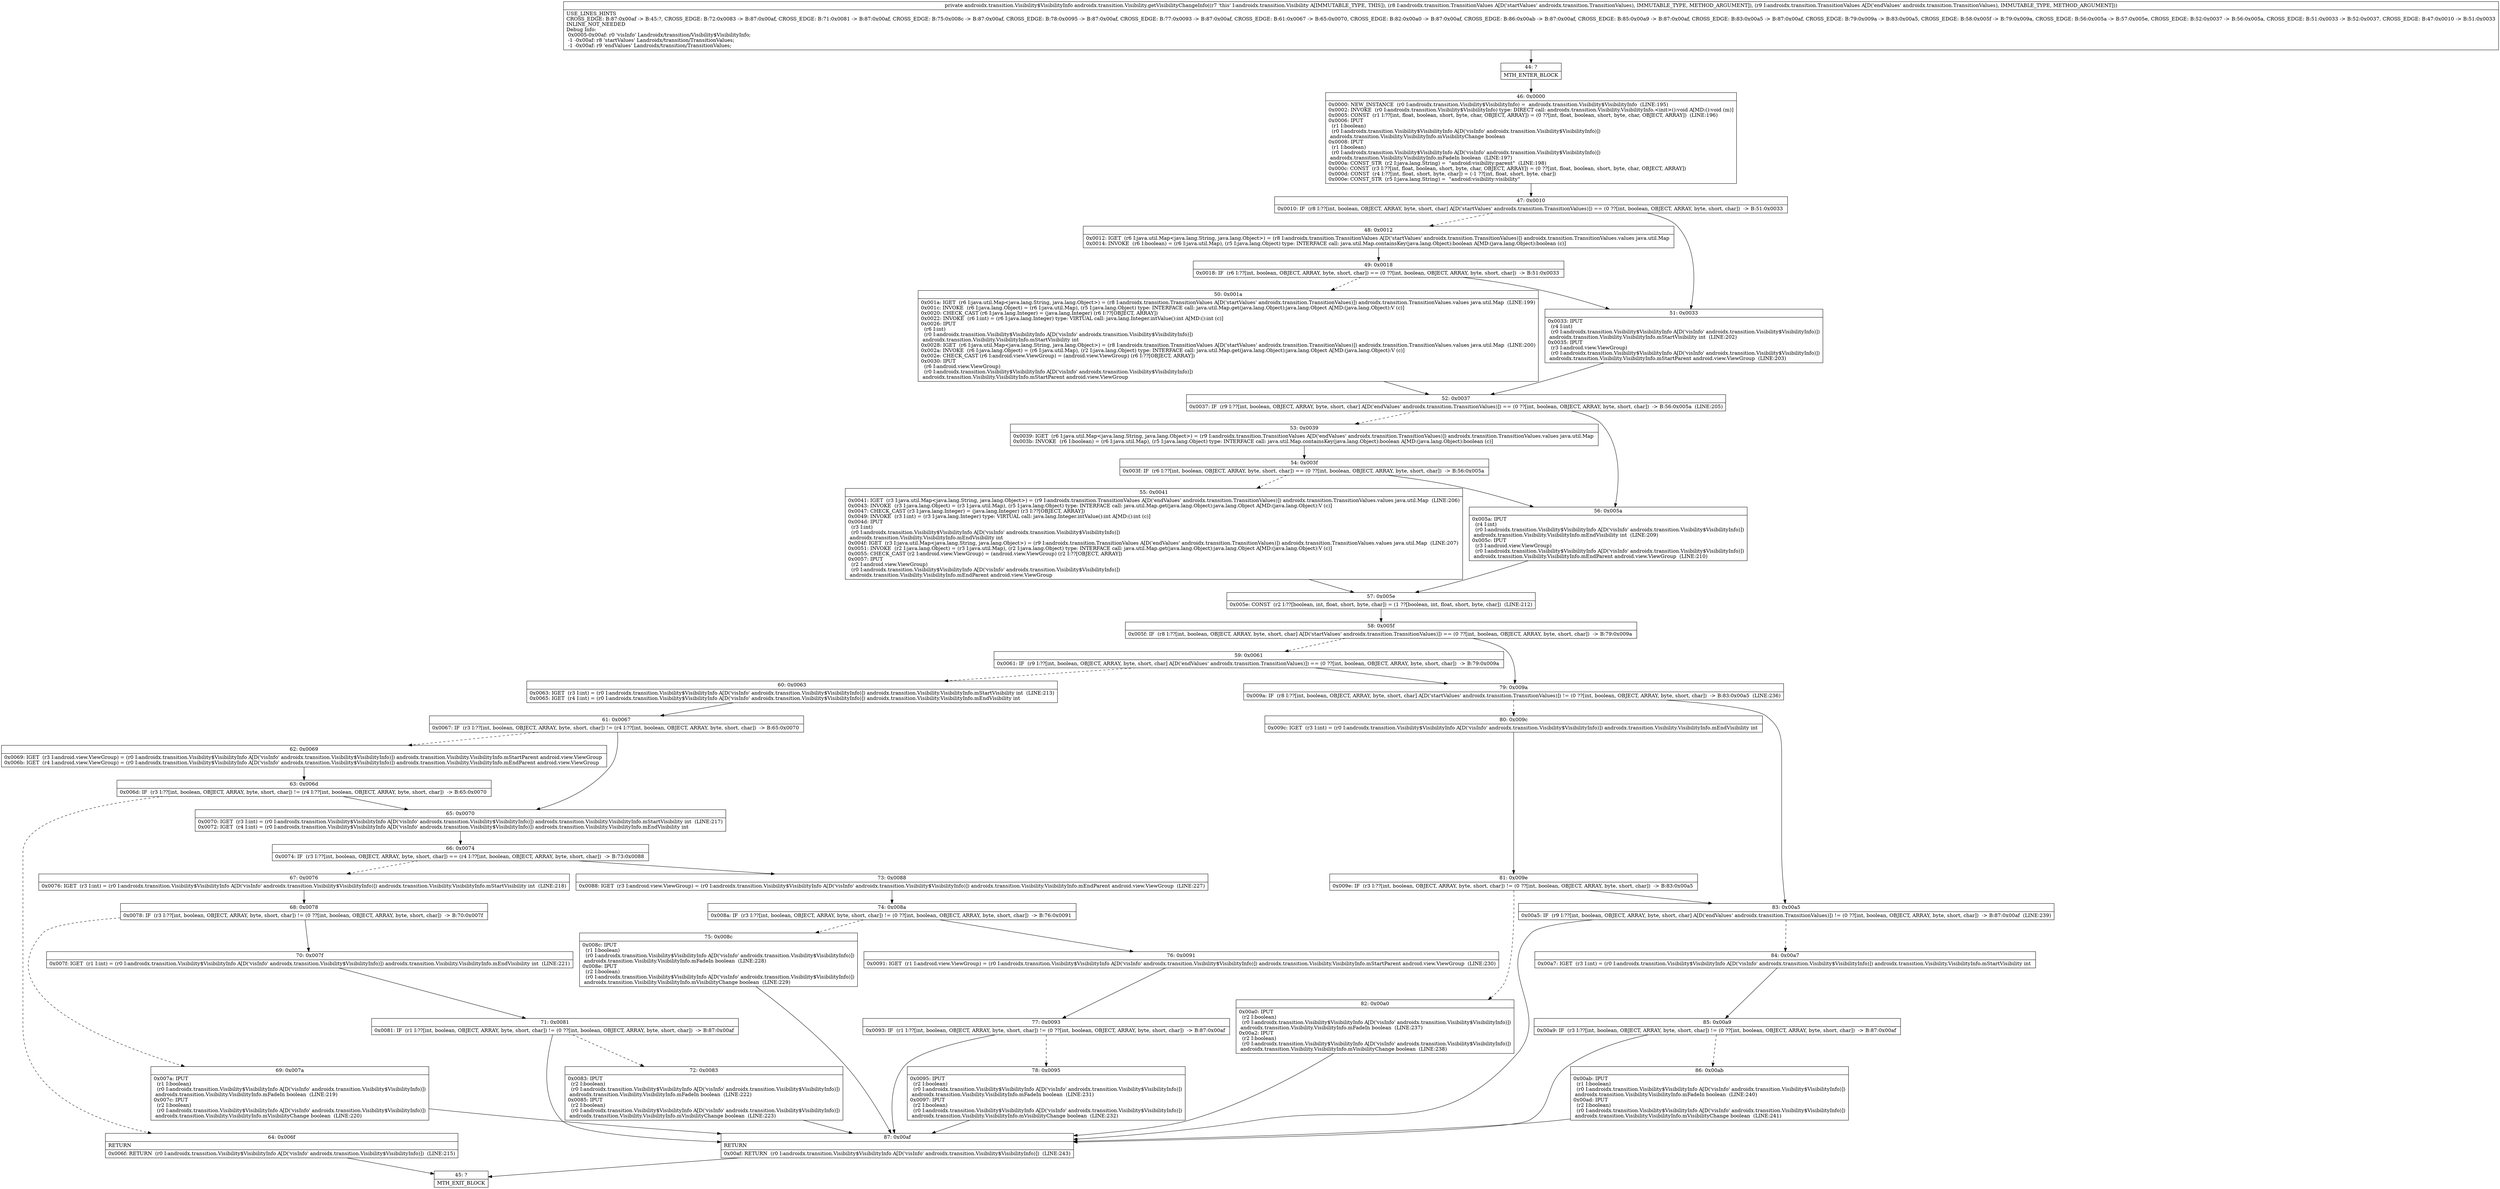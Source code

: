 digraph "CFG forandroidx.transition.Visibility.getVisibilityChangeInfo(Landroidx\/transition\/TransitionValues;Landroidx\/transition\/TransitionValues;)Landroidx\/transition\/Visibility$VisibilityInfo;" {
Node_44 [shape=record,label="{44\:\ ?|MTH_ENTER_BLOCK\l}"];
Node_46 [shape=record,label="{46\:\ 0x0000|0x0000: NEW_INSTANCE  (r0 I:androidx.transition.Visibility$VisibilityInfo) =  androidx.transition.Visibility$VisibilityInfo  (LINE:195)\l0x0002: INVOKE  (r0 I:androidx.transition.Visibility$VisibilityInfo) type: DIRECT call: androidx.transition.Visibility.VisibilityInfo.\<init\>():void A[MD:():void (m)]\l0x0005: CONST  (r1 I:??[int, float, boolean, short, byte, char, OBJECT, ARRAY]) = (0 ??[int, float, boolean, short, byte, char, OBJECT, ARRAY])  (LINE:196)\l0x0006: IPUT  \l  (r1 I:boolean)\l  (r0 I:androidx.transition.Visibility$VisibilityInfo A[D('visInfo' androidx.transition.Visibility$VisibilityInfo)])\l androidx.transition.Visibility.VisibilityInfo.mVisibilityChange boolean \l0x0008: IPUT  \l  (r1 I:boolean)\l  (r0 I:androidx.transition.Visibility$VisibilityInfo A[D('visInfo' androidx.transition.Visibility$VisibilityInfo)])\l androidx.transition.Visibility.VisibilityInfo.mFadeIn boolean  (LINE:197)\l0x000a: CONST_STR  (r2 I:java.lang.String) =  \"android:visibility:parent\"  (LINE:198)\l0x000c: CONST  (r3 I:??[int, float, boolean, short, byte, char, OBJECT, ARRAY]) = (0 ??[int, float, boolean, short, byte, char, OBJECT, ARRAY]) \l0x000d: CONST  (r4 I:??[int, float, short, byte, char]) = (\-1 ??[int, float, short, byte, char]) \l0x000e: CONST_STR  (r5 I:java.lang.String) =  \"android:visibility:visibility\" \l}"];
Node_47 [shape=record,label="{47\:\ 0x0010|0x0010: IF  (r8 I:??[int, boolean, OBJECT, ARRAY, byte, short, char] A[D('startValues' androidx.transition.TransitionValues)]) == (0 ??[int, boolean, OBJECT, ARRAY, byte, short, char])  \-\> B:51:0x0033 \l}"];
Node_48 [shape=record,label="{48\:\ 0x0012|0x0012: IGET  (r6 I:java.util.Map\<java.lang.String, java.lang.Object\>) = (r8 I:androidx.transition.TransitionValues A[D('startValues' androidx.transition.TransitionValues)]) androidx.transition.TransitionValues.values java.util.Map \l0x0014: INVOKE  (r6 I:boolean) = (r6 I:java.util.Map), (r5 I:java.lang.Object) type: INTERFACE call: java.util.Map.containsKey(java.lang.Object):boolean A[MD:(java.lang.Object):boolean (c)]\l}"];
Node_49 [shape=record,label="{49\:\ 0x0018|0x0018: IF  (r6 I:??[int, boolean, OBJECT, ARRAY, byte, short, char]) == (0 ??[int, boolean, OBJECT, ARRAY, byte, short, char])  \-\> B:51:0x0033 \l}"];
Node_50 [shape=record,label="{50\:\ 0x001a|0x001a: IGET  (r6 I:java.util.Map\<java.lang.String, java.lang.Object\>) = (r8 I:androidx.transition.TransitionValues A[D('startValues' androidx.transition.TransitionValues)]) androidx.transition.TransitionValues.values java.util.Map  (LINE:199)\l0x001c: INVOKE  (r6 I:java.lang.Object) = (r6 I:java.util.Map), (r5 I:java.lang.Object) type: INTERFACE call: java.util.Map.get(java.lang.Object):java.lang.Object A[MD:(java.lang.Object):V (c)]\l0x0020: CHECK_CAST (r6 I:java.lang.Integer) = (java.lang.Integer) (r6 I:??[OBJECT, ARRAY]) \l0x0022: INVOKE  (r6 I:int) = (r6 I:java.lang.Integer) type: VIRTUAL call: java.lang.Integer.intValue():int A[MD:():int (c)]\l0x0026: IPUT  \l  (r6 I:int)\l  (r0 I:androidx.transition.Visibility$VisibilityInfo A[D('visInfo' androidx.transition.Visibility$VisibilityInfo)])\l androidx.transition.Visibility.VisibilityInfo.mStartVisibility int \l0x0028: IGET  (r6 I:java.util.Map\<java.lang.String, java.lang.Object\>) = (r8 I:androidx.transition.TransitionValues A[D('startValues' androidx.transition.TransitionValues)]) androidx.transition.TransitionValues.values java.util.Map  (LINE:200)\l0x002a: INVOKE  (r6 I:java.lang.Object) = (r6 I:java.util.Map), (r2 I:java.lang.Object) type: INTERFACE call: java.util.Map.get(java.lang.Object):java.lang.Object A[MD:(java.lang.Object):V (c)]\l0x002e: CHECK_CAST (r6 I:android.view.ViewGroup) = (android.view.ViewGroup) (r6 I:??[OBJECT, ARRAY]) \l0x0030: IPUT  \l  (r6 I:android.view.ViewGroup)\l  (r0 I:androidx.transition.Visibility$VisibilityInfo A[D('visInfo' androidx.transition.Visibility$VisibilityInfo)])\l androidx.transition.Visibility.VisibilityInfo.mStartParent android.view.ViewGroup \l}"];
Node_52 [shape=record,label="{52\:\ 0x0037|0x0037: IF  (r9 I:??[int, boolean, OBJECT, ARRAY, byte, short, char] A[D('endValues' androidx.transition.TransitionValues)]) == (0 ??[int, boolean, OBJECT, ARRAY, byte, short, char])  \-\> B:56:0x005a  (LINE:205)\l}"];
Node_53 [shape=record,label="{53\:\ 0x0039|0x0039: IGET  (r6 I:java.util.Map\<java.lang.String, java.lang.Object\>) = (r9 I:androidx.transition.TransitionValues A[D('endValues' androidx.transition.TransitionValues)]) androidx.transition.TransitionValues.values java.util.Map \l0x003b: INVOKE  (r6 I:boolean) = (r6 I:java.util.Map), (r5 I:java.lang.Object) type: INTERFACE call: java.util.Map.containsKey(java.lang.Object):boolean A[MD:(java.lang.Object):boolean (c)]\l}"];
Node_54 [shape=record,label="{54\:\ 0x003f|0x003f: IF  (r6 I:??[int, boolean, OBJECT, ARRAY, byte, short, char]) == (0 ??[int, boolean, OBJECT, ARRAY, byte, short, char])  \-\> B:56:0x005a \l}"];
Node_55 [shape=record,label="{55\:\ 0x0041|0x0041: IGET  (r3 I:java.util.Map\<java.lang.String, java.lang.Object\>) = (r9 I:androidx.transition.TransitionValues A[D('endValues' androidx.transition.TransitionValues)]) androidx.transition.TransitionValues.values java.util.Map  (LINE:206)\l0x0043: INVOKE  (r3 I:java.lang.Object) = (r3 I:java.util.Map), (r5 I:java.lang.Object) type: INTERFACE call: java.util.Map.get(java.lang.Object):java.lang.Object A[MD:(java.lang.Object):V (c)]\l0x0047: CHECK_CAST (r3 I:java.lang.Integer) = (java.lang.Integer) (r3 I:??[OBJECT, ARRAY]) \l0x0049: INVOKE  (r3 I:int) = (r3 I:java.lang.Integer) type: VIRTUAL call: java.lang.Integer.intValue():int A[MD:():int (c)]\l0x004d: IPUT  \l  (r3 I:int)\l  (r0 I:androidx.transition.Visibility$VisibilityInfo A[D('visInfo' androidx.transition.Visibility$VisibilityInfo)])\l androidx.transition.Visibility.VisibilityInfo.mEndVisibility int \l0x004f: IGET  (r3 I:java.util.Map\<java.lang.String, java.lang.Object\>) = (r9 I:androidx.transition.TransitionValues A[D('endValues' androidx.transition.TransitionValues)]) androidx.transition.TransitionValues.values java.util.Map  (LINE:207)\l0x0051: INVOKE  (r2 I:java.lang.Object) = (r3 I:java.util.Map), (r2 I:java.lang.Object) type: INTERFACE call: java.util.Map.get(java.lang.Object):java.lang.Object A[MD:(java.lang.Object):V (c)]\l0x0055: CHECK_CAST (r2 I:android.view.ViewGroup) = (android.view.ViewGroup) (r2 I:??[OBJECT, ARRAY]) \l0x0057: IPUT  \l  (r2 I:android.view.ViewGroup)\l  (r0 I:androidx.transition.Visibility$VisibilityInfo A[D('visInfo' androidx.transition.Visibility$VisibilityInfo)])\l androidx.transition.Visibility.VisibilityInfo.mEndParent android.view.ViewGroup \l}"];
Node_57 [shape=record,label="{57\:\ 0x005e|0x005e: CONST  (r2 I:??[boolean, int, float, short, byte, char]) = (1 ??[boolean, int, float, short, byte, char])  (LINE:212)\l}"];
Node_58 [shape=record,label="{58\:\ 0x005f|0x005f: IF  (r8 I:??[int, boolean, OBJECT, ARRAY, byte, short, char] A[D('startValues' androidx.transition.TransitionValues)]) == (0 ??[int, boolean, OBJECT, ARRAY, byte, short, char])  \-\> B:79:0x009a \l}"];
Node_59 [shape=record,label="{59\:\ 0x0061|0x0061: IF  (r9 I:??[int, boolean, OBJECT, ARRAY, byte, short, char] A[D('endValues' androidx.transition.TransitionValues)]) == (0 ??[int, boolean, OBJECT, ARRAY, byte, short, char])  \-\> B:79:0x009a \l}"];
Node_60 [shape=record,label="{60\:\ 0x0063|0x0063: IGET  (r3 I:int) = (r0 I:androidx.transition.Visibility$VisibilityInfo A[D('visInfo' androidx.transition.Visibility$VisibilityInfo)]) androidx.transition.Visibility.VisibilityInfo.mStartVisibility int  (LINE:213)\l0x0065: IGET  (r4 I:int) = (r0 I:androidx.transition.Visibility$VisibilityInfo A[D('visInfo' androidx.transition.Visibility$VisibilityInfo)]) androidx.transition.Visibility.VisibilityInfo.mEndVisibility int \l}"];
Node_61 [shape=record,label="{61\:\ 0x0067|0x0067: IF  (r3 I:??[int, boolean, OBJECT, ARRAY, byte, short, char]) != (r4 I:??[int, boolean, OBJECT, ARRAY, byte, short, char])  \-\> B:65:0x0070 \l}"];
Node_62 [shape=record,label="{62\:\ 0x0069|0x0069: IGET  (r3 I:android.view.ViewGroup) = (r0 I:androidx.transition.Visibility$VisibilityInfo A[D('visInfo' androidx.transition.Visibility$VisibilityInfo)]) androidx.transition.Visibility.VisibilityInfo.mStartParent android.view.ViewGroup \l0x006b: IGET  (r4 I:android.view.ViewGroup) = (r0 I:androidx.transition.Visibility$VisibilityInfo A[D('visInfo' androidx.transition.Visibility$VisibilityInfo)]) androidx.transition.Visibility.VisibilityInfo.mEndParent android.view.ViewGroup \l}"];
Node_63 [shape=record,label="{63\:\ 0x006d|0x006d: IF  (r3 I:??[int, boolean, OBJECT, ARRAY, byte, short, char]) != (r4 I:??[int, boolean, OBJECT, ARRAY, byte, short, char])  \-\> B:65:0x0070 \l}"];
Node_64 [shape=record,label="{64\:\ 0x006f|RETURN\l|0x006f: RETURN  (r0 I:androidx.transition.Visibility$VisibilityInfo A[D('visInfo' androidx.transition.Visibility$VisibilityInfo)])  (LINE:215)\l}"];
Node_45 [shape=record,label="{45\:\ ?|MTH_EXIT_BLOCK\l}"];
Node_65 [shape=record,label="{65\:\ 0x0070|0x0070: IGET  (r3 I:int) = (r0 I:androidx.transition.Visibility$VisibilityInfo A[D('visInfo' androidx.transition.Visibility$VisibilityInfo)]) androidx.transition.Visibility.VisibilityInfo.mStartVisibility int  (LINE:217)\l0x0072: IGET  (r4 I:int) = (r0 I:androidx.transition.Visibility$VisibilityInfo A[D('visInfo' androidx.transition.Visibility$VisibilityInfo)]) androidx.transition.Visibility.VisibilityInfo.mEndVisibility int \l}"];
Node_66 [shape=record,label="{66\:\ 0x0074|0x0074: IF  (r3 I:??[int, boolean, OBJECT, ARRAY, byte, short, char]) == (r4 I:??[int, boolean, OBJECT, ARRAY, byte, short, char])  \-\> B:73:0x0088 \l}"];
Node_67 [shape=record,label="{67\:\ 0x0076|0x0076: IGET  (r3 I:int) = (r0 I:androidx.transition.Visibility$VisibilityInfo A[D('visInfo' androidx.transition.Visibility$VisibilityInfo)]) androidx.transition.Visibility.VisibilityInfo.mStartVisibility int  (LINE:218)\l}"];
Node_68 [shape=record,label="{68\:\ 0x0078|0x0078: IF  (r3 I:??[int, boolean, OBJECT, ARRAY, byte, short, char]) != (0 ??[int, boolean, OBJECT, ARRAY, byte, short, char])  \-\> B:70:0x007f \l}"];
Node_69 [shape=record,label="{69\:\ 0x007a|0x007a: IPUT  \l  (r1 I:boolean)\l  (r0 I:androidx.transition.Visibility$VisibilityInfo A[D('visInfo' androidx.transition.Visibility$VisibilityInfo)])\l androidx.transition.Visibility.VisibilityInfo.mFadeIn boolean  (LINE:219)\l0x007c: IPUT  \l  (r2 I:boolean)\l  (r0 I:androidx.transition.Visibility$VisibilityInfo A[D('visInfo' androidx.transition.Visibility$VisibilityInfo)])\l androidx.transition.Visibility.VisibilityInfo.mVisibilityChange boolean  (LINE:220)\l}"];
Node_87 [shape=record,label="{87\:\ 0x00af|RETURN\l|0x00af: RETURN  (r0 I:androidx.transition.Visibility$VisibilityInfo A[D('visInfo' androidx.transition.Visibility$VisibilityInfo)])  (LINE:243)\l}"];
Node_70 [shape=record,label="{70\:\ 0x007f|0x007f: IGET  (r1 I:int) = (r0 I:androidx.transition.Visibility$VisibilityInfo A[D('visInfo' androidx.transition.Visibility$VisibilityInfo)]) androidx.transition.Visibility.VisibilityInfo.mEndVisibility int  (LINE:221)\l}"];
Node_71 [shape=record,label="{71\:\ 0x0081|0x0081: IF  (r1 I:??[int, boolean, OBJECT, ARRAY, byte, short, char]) != (0 ??[int, boolean, OBJECT, ARRAY, byte, short, char])  \-\> B:87:0x00af \l}"];
Node_72 [shape=record,label="{72\:\ 0x0083|0x0083: IPUT  \l  (r2 I:boolean)\l  (r0 I:androidx.transition.Visibility$VisibilityInfo A[D('visInfo' androidx.transition.Visibility$VisibilityInfo)])\l androidx.transition.Visibility.VisibilityInfo.mFadeIn boolean  (LINE:222)\l0x0085: IPUT  \l  (r2 I:boolean)\l  (r0 I:androidx.transition.Visibility$VisibilityInfo A[D('visInfo' androidx.transition.Visibility$VisibilityInfo)])\l androidx.transition.Visibility.VisibilityInfo.mVisibilityChange boolean  (LINE:223)\l}"];
Node_73 [shape=record,label="{73\:\ 0x0088|0x0088: IGET  (r3 I:android.view.ViewGroup) = (r0 I:androidx.transition.Visibility$VisibilityInfo A[D('visInfo' androidx.transition.Visibility$VisibilityInfo)]) androidx.transition.Visibility.VisibilityInfo.mEndParent android.view.ViewGroup  (LINE:227)\l}"];
Node_74 [shape=record,label="{74\:\ 0x008a|0x008a: IF  (r3 I:??[int, boolean, OBJECT, ARRAY, byte, short, char]) != (0 ??[int, boolean, OBJECT, ARRAY, byte, short, char])  \-\> B:76:0x0091 \l}"];
Node_75 [shape=record,label="{75\:\ 0x008c|0x008c: IPUT  \l  (r1 I:boolean)\l  (r0 I:androidx.transition.Visibility$VisibilityInfo A[D('visInfo' androidx.transition.Visibility$VisibilityInfo)])\l androidx.transition.Visibility.VisibilityInfo.mFadeIn boolean  (LINE:228)\l0x008e: IPUT  \l  (r2 I:boolean)\l  (r0 I:androidx.transition.Visibility$VisibilityInfo A[D('visInfo' androidx.transition.Visibility$VisibilityInfo)])\l androidx.transition.Visibility.VisibilityInfo.mVisibilityChange boolean  (LINE:229)\l}"];
Node_76 [shape=record,label="{76\:\ 0x0091|0x0091: IGET  (r1 I:android.view.ViewGroup) = (r0 I:androidx.transition.Visibility$VisibilityInfo A[D('visInfo' androidx.transition.Visibility$VisibilityInfo)]) androidx.transition.Visibility.VisibilityInfo.mStartParent android.view.ViewGroup  (LINE:230)\l}"];
Node_77 [shape=record,label="{77\:\ 0x0093|0x0093: IF  (r1 I:??[int, boolean, OBJECT, ARRAY, byte, short, char]) != (0 ??[int, boolean, OBJECT, ARRAY, byte, short, char])  \-\> B:87:0x00af \l}"];
Node_78 [shape=record,label="{78\:\ 0x0095|0x0095: IPUT  \l  (r2 I:boolean)\l  (r0 I:androidx.transition.Visibility$VisibilityInfo A[D('visInfo' androidx.transition.Visibility$VisibilityInfo)])\l androidx.transition.Visibility.VisibilityInfo.mFadeIn boolean  (LINE:231)\l0x0097: IPUT  \l  (r2 I:boolean)\l  (r0 I:androidx.transition.Visibility$VisibilityInfo A[D('visInfo' androidx.transition.Visibility$VisibilityInfo)])\l androidx.transition.Visibility.VisibilityInfo.mVisibilityChange boolean  (LINE:232)\l}"];
Node_79 [shape=record,label="{79\:\ 0x009a|0x009a: IF  (r8 I:??[int, boolean, OBJECT, ARRAY, byte, short, char] A[D('startValues' androidx.transition.TransitionValues)]) != (0 ??[int, boolean, OBJECT, ARRAY, byte, short, char])  \-\> B:83:0x00a5  (LINE:236)\l}"];
Node_80 [shape=record,label="{80\:\ 0x009c|0x009c: IGET  (r3 I:int) = (r0 I:androidx.transition.Visibility$VisibilityInfo A[D('visInfo' androidx.transition.Visibility$VisibilityInfo)]) androidx.transition.Visibility.VisibilityInfo.mEndVisibility int \l}"];
Node_81 [shape=record,label="{81\:\ 0x009e|0x009e: IF  (r3 I:??[int, boolean, OBJECT, ARRAY, byte, short, char]) != (0 ??[int, boolean, OBJECT, ARRAY, byte, short, char])  \-\> B:83:0x00a5 \l}"];
Node_82 [shape=record,label="{82\:\ 0x00a0|0x00a0: IPUT  \l  (r2 I:boolean)\l  (r0 I:androidx.transition.Visibility$VisibilityInfo A[D('visInfo' androidx.transition.Visibility$VisibilityInfo)])\l androidx.transition.Visibility.VisibilityInfo.mFadeIn boolean  (LINE:237)\l0x00a2: IPUT  \l  (r2 I:boolean)\l  (r0 I:androidx.transition.Visibility$VisibilityInfo A[D('visInfo' androidx.transition.Visibility$VisibilityInfo)])\l androidx.transition.Visibility.VisibilityInfo.mVisibilityChange boolean  (LINE:238)\l}"];
Node_83 [shape=record,label="{83\:\ 0x00a5|0x00a5: IF  (r9 I:??[int, boolean, OBJECT, ARRAY, byte, short, char] A[D('endValues' androidx.transition.TransitionValues)]) != (0 ??[int, boolean, OBJECT, ARRAY, byte, short, char])  \-\> B:87:0x00af  (LINE:239)\l}"];
Node_84 [shape=record,label="{84\:\ 0x00a7|0x00a7: IGET  (r3 I:int) = (r0 I:androidx.transition.Visibility$VisibilityInfo A[D('visInfo' androidx.transition.Visibility$VisibilityInfo)]) androidx.transition.Visibility.VisibilityInfo.mStartVisibility int \l}"];
Node_85 [shape=record,label="{85\:\ 0x00a9|0x00a9: IF  (r3 I:??[int, boolean, OBJECT, ARRAY, byte, short, char]) != (0 ??[int, boolean, OBJECT, ARRAY, byte, short, char])  \-\> B:87:0x00af \l}"];
Node_86 [shape=record,label="{86\:\ 0x00ab|0x00ab: IPUT  \l  (r1 I:boolean)\l  (r0 I:androidx.transition.Visibility$VisibilityInfo A[D('visInfo' androidx.transition.Visibility$VisibilityInfo)])\l androidx.transition.Visibility.VisibilityInfo.mFadeIn boolean  (LINE:240)\l0x00ad: IPUT  \l  (r2 I:boolean)\l  (r0 I:androidx.transition.Visibility$VisibilityInfo A[D('visInfo' androidx.transition.Visibility$VisibilityInfo)])\l androidx.transition.Visibility.VisibilityInfo.mVisibilityChange boolean  (LINE:241)\l}"];
Node_56 [shape=record,label="{56\:\ 0x005a|0x005a: IPUT  \l  (r4 I:int)\l  (r0 I:androidx.transition.Visibility$VisibilityInfo A[D('visInfo' androidx.transition.Visibility$VisibilityInfo)])\l androidx.transition.Visibility.VisibilityInfo.mEndVisibility int  (LINE:209)\l0x005c: IPUT  \l  (r3 I:android.view.ViewGroup)\l  (r0 I:androidx.transition.Visibility$VisibilityInfo A[D('visInfo' androidx.transition.Visibility$VisibilityInfo)])\l androidx.transition.Visibility.VisibilityInfo.mEndParent android.view.ViewGroup  (LINE:210)\l}"];
Node_51 [shape=record,label="{51\:\ 0x0033|0x0033: IPUT  \l  (r4 I:int)\l  (r0 I:androidx.transition.Visibility$VisibilityInfo A[D('visInfo' androidx.transition.Visibility$VisibilityInfo)])\l androidx.transition.Visibility.VisibilityInfo.mStartVisibility int  (LINE:202)\l0x0035: IPUT  \l  (r3 I:android.view.ViewGroup)\l  (r0 I:androidx.transition.Visibility$VisibilityInfo A[D('visInfo' androidx.transition.Visibility$VisibilityInfo)])\l androidx.transition.Visibility.VisibilityInfo.mStartParent android.view.ViewGroup  (LINE:203)\l}"];
MethodNode[shape=record,label="{private androidx.transition.Visibility$VisibilityInfo androidx.transition.Visibility.getVisibilityChangeInfo((r7 'this' I:androidx.transition.Visibility A[IMMUTABLE_TYPE, THIS]), (r8 I:androidx.transition.TransitionValues A[D('startValues' androidx.transition.TransitionValues), IMMUTABLE_TYPE, METHOD_ARGUMENT]), (r9 I:androidx.transition.TransitionValues A[D('endValues' androidx.transition.TransitionValues), IMMUTABLE_TYPE, METHOD_ARGUMENT]))  | USE_LINES_HINTS\lCROSS_EDGE: B:87:0x00af \-\> B:45:?, CROSS_EDGE: B:72:0x0083 \-\> B:87:0x00af, CROSS_EDGE: B:71:0x0081 \-\> B:87:0x00af, CROSS_EDGE: B:75:0x008c \-\> B:87:0x00af, CROSS_EDGE: B:78:0x0095 \-\> B:87:0x00af, CROSS_EDGE: B:77:0x0093 \-\> B:87:0x00af, CROSS_EDGE: B:61:0x0067 \-\> B:65:0x0070, CROSS_EDGE: B:82:0x00a0 \-\> B:87:0x00af, CROSS_EDGE: B:86:0x00ab \-\> B:87:0x00af, CROSS_EDGE: B:85:0x00a9 \-\> B:87:0x00af, CROSS_EDGE: B:83:0x00a5 \-\> B:87:0x00af, CROSS_EDGE: B:79:0x009a \-\> B:83:0x00a5, CROSS_EDGE: B:58:0x005f \-\> B:79:0x009a, CROSS_EDGE: B:56:0x005a \-\> B:57:0x005e, CROSS_EDGE: B:52:0x0037 \-\> B:56:0x005a, CROSS_EDGE: B:51:0x0033 \-\> B:52:0x0037, CROSS_EDGE: B:47:0x0010 \-\> B:51:0x0033\lINLINE_NOT_NEEDED\lDebug Info:\l  0x0005\-0x00af: r0 'visInfo' Landroidx\/transition\/Visibility$VisibilityInfo;\l  \-1 \-0x00af: r8 'startValues' Landroidx\/transition\/TransitionValues;\l  \-1 \-0x00af: r9 'endValues' Landroidx\/transition\/TransitionValues;\l}"];
MethodNode -> Node_44;Node_44 -> Node_46;
Node_46 -> Node_47;
Node_47 -> Node_48[style=dashed];
Node_47 -> Node_51;
Node_48 -> Node_49;
Node_49 -> Node_50[style=dashed];
Node_49 -> Node_51;
Node_50 -> Node_52;
Node_52 -> Node_53[style=dashed];
Node_52 -> Node_56;
Node_53 -> Node_54;
Node_54 -> Node_55[style=dashed];
Node_54 -> Node_56;
Node_55 -> Node_57;
Node_57 -> Node_58;
Node_58 -> Node_59[style=dashed];
Node_58 -> Node_79;
Node_59 -> Node_60[style=dashed];
Node_59 -> Node_79;
Node_60 -> Node_61;
Node_61 -> Node_62[style=dashed];
Node_61 -> Node_65;
Node_62 -> Node_63;
Node_63 -> Node_64[style=dashed];
Node_63 -> Node_65;
Node_64 -> Node_45;
Node_65 -> Node_66;
Node_66 -> Node_67[style=dashed];
Node_66 -> Node_73;
Node_67 -> Node_68;
Node_68 -> Node_69[style=dashed];
Node_68 -> Node_70;
Node_69 -> Node_87;
Node_87 -> Node_45;
Node_70 -> Node_71;
Node_71 -> Node_72[style=dashed];
Node_71 -> Node_87;
Node_72 -> Node_87;
Node_73 -> Node_74;
Node_74 -> Node_75[style=dashed];
Node_74 -> Node_76;
Node_75 -> Node_87;
Node_76 -> Node_77;
Node_77 -> Node_78[style=dashed];
Node_77 -> Node_87;
Node_78 -> Node_87;
Node_79 -> Node_80[style=dashed];
Node_79 -> Node_83;
Node_80 -> Node_81;
Node_81 -> Node_82[style=dashed];
Node_81 -> Node_83;
Node_82 -> Node_87;
Node_83 -> Node_84[style=dashed];
Node_83 -> Node_87;
Node_84 -> Node_85;
Node_85 -> Node_86[style=dashed];
Node_85 -> Node_87;
Node_86 -> Node_87;
Node_56 -> Node_57;
Node_51 -> Node_52;
}

